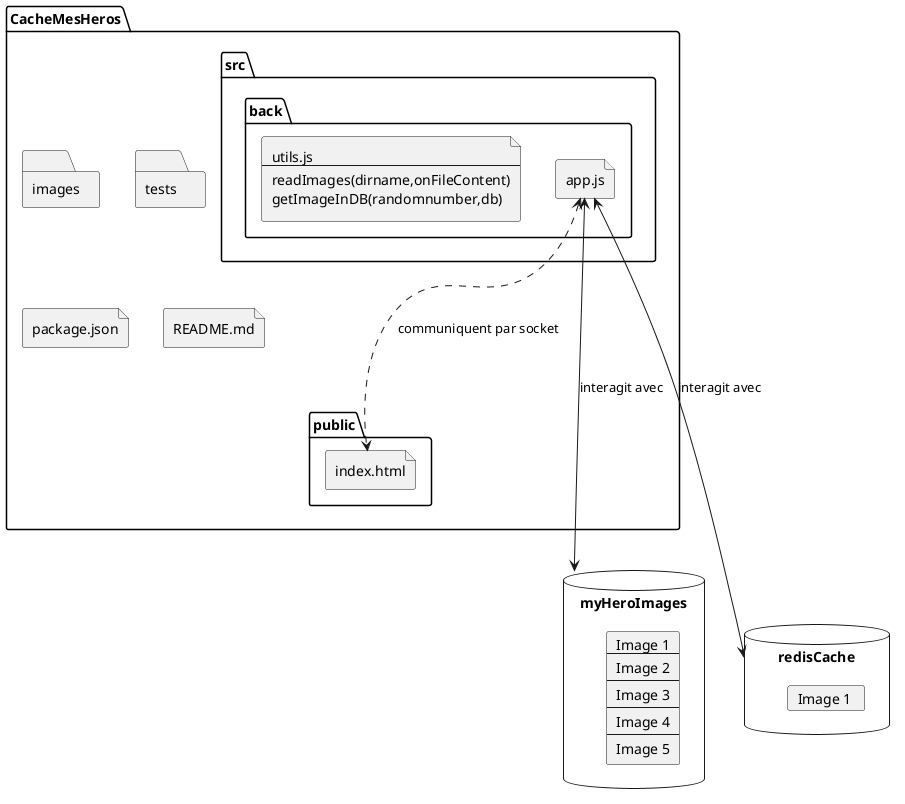 @startuml
folder CacheMesHeros {
folder images
folder tests
folder public {
file index.html
}
folder src {
folder back {
file app.js
file utils.js [
utils.js
----
readImages(dirname,onFileContent)
getImageInDB(randomnumber,db)
]
}
}
file package.json
file README.md
}
database myHeroImages {
card heroImg [
Image 1
----
Image 2
----
Image 3
----
Image 4
----
Image 5
]
}
database redisCache {
card redis [
Image 1 
]
app.js <----> myHeroImages : interagit avec
app.js <----> redisCache : interagit avec
app.js <...> index.html : communiquent par socket
}
@enduml